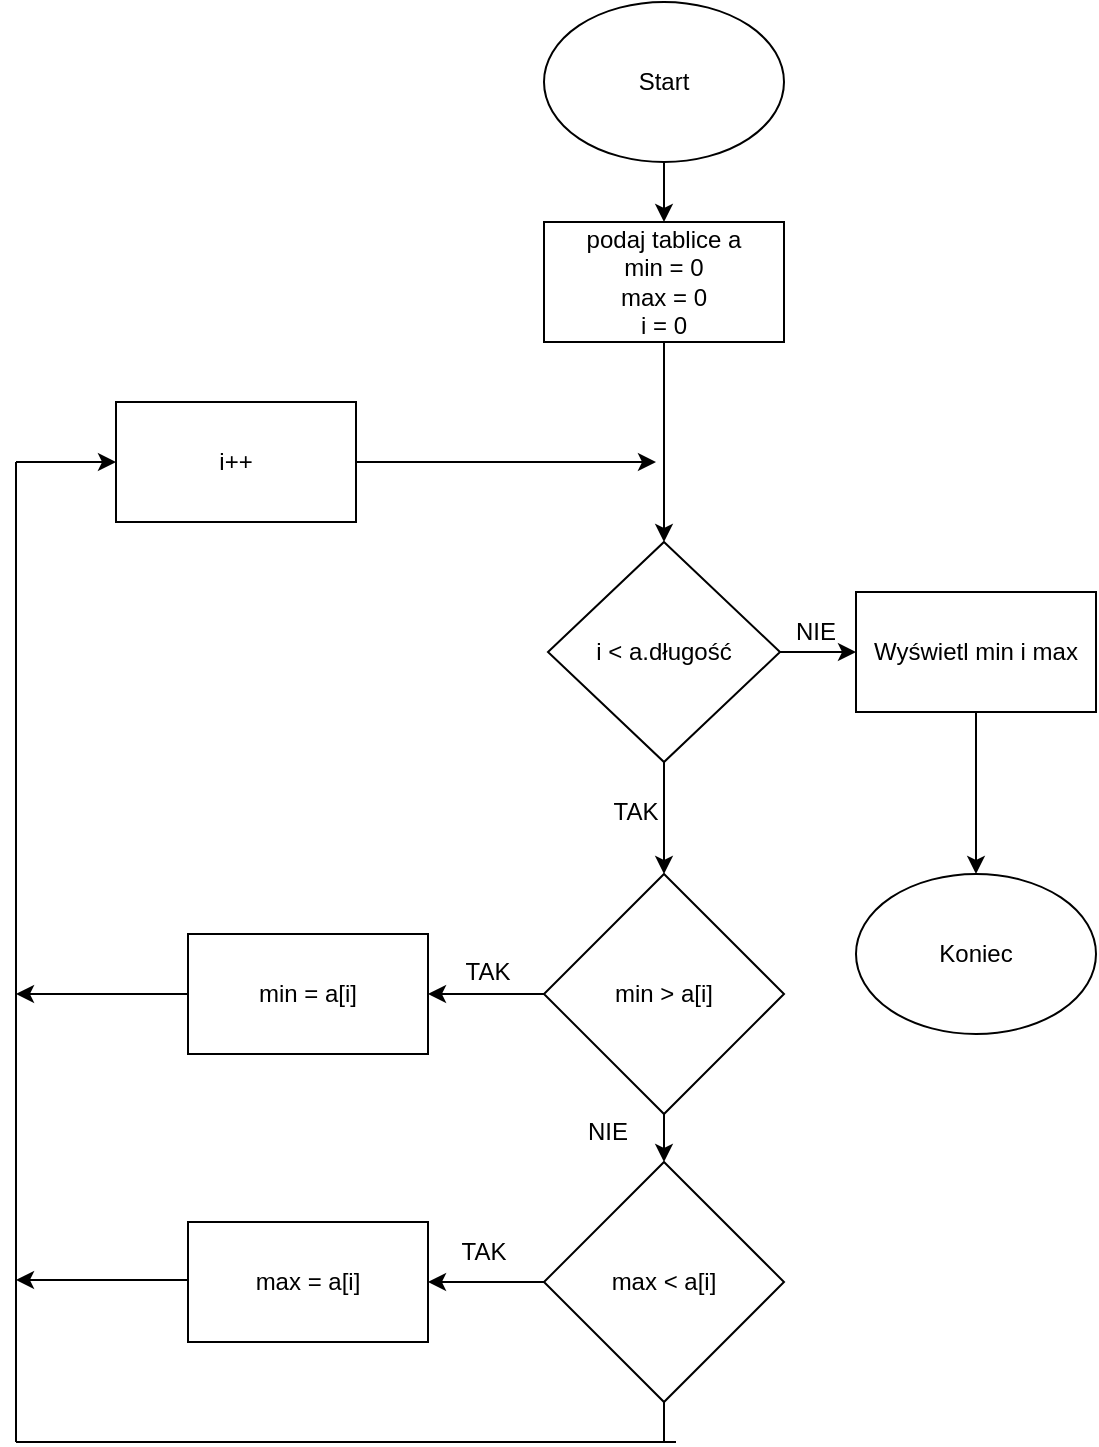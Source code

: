 <mxfile version="20.8.20" type="github">
  <diagram id="C5RBs43oDa-KdzZeNtuy" name="Page-1">
    <mxGraphModel dx="1434" dy="800" grid="1" gridSize="10" guides="1" tooltips="1" connect="1" arrows="1" fold="1" page="1" pageScale="1" pageWidth="827" pageHeight="1169" math="0" shadow="0">
      <root>
        <mxCell id="WIyWlLk6GJQsqaUBKTNV-0" />
        <mxCell id="WIyWlLk6GJQsqaUBKTNV-1" parent="WIyWlLk6GJQsqaUBKTNV-0" />
        <mxCell id="gvW8EVXljuhxFobBcjw6-3" value="" style="edgeStyle=orthogonalEdgeStyle;rounded=0;orthogonalLoop=1;jettySize=auto;html=1;" edge="1" parent="WIyWlLk6GJQsqaUBKTNV-1" source="gvW8EVXljuhxFobBcjw6-0" target="gvW8EVXljuhxFobBcjw6-1">
          <mxGeometry relative="1" as="geometry" />
        </mxCell>
        <mxCell id="gvW8EVXljuhxFobBcjw6-0" value="Start" style="ellipse;whiteSpace=wrap;html=1;" vertex="1" parent="WIyWlLk6GJQsqaUBKTNV-1">
          <mxGeometry x="354" y="30" width="120" height="80" as="geometry" />
        </mxCell>
        <mxCell id="gvW8EVXljuhxFobBcjw6-4" value="" style="edgeStyle=orthogonalEdgeStyle;rounded=0;orthogonalLoop=1;jettySize=auto;html=1;" edge="1" parent="WIyWlLk6GJQsqaUBKTNV-1" source="gvW8EVXljuhxFobBcjw6-1" target="gvW8EVXljuhxFobBcjw6-2">
          <mxGeometry relative="1" as="geometry" />
        </mxCell>
        <mxCell id="gvW8EVXljuhxFobBcjw6-1" value="podaj tablice a&lt;br&gt;min = 0&lt;br&gt;max = 0&lt;br&gt;i = 0" style="rounded=0;whiteSpace=wrap;html=1;" vertex="1" parent="WIyWlLk6GJQsqaUBKTNV-1">
          <mxGeometry x="354" y="140" width="120" height="60" as="geometry" />
        </mxCell>
        <mxCell id="gvW8EVXljuhxFobBcjw6-7" value="" style="edgeStyle=orthogonalEdgeStyle;rounded=0;orthogonalLoop=1;jettySize=auto;html=1;" edge="1" parent="WIyWlLk6GJQsqaUBKTNV-1" source="gvW8EVXljuhxFobBcjw6-2" target="gvW8EVXljuhxFobBcjw6-5">
          <mxGeometry relative="1" as="geometry" />
        </mxCell>
        <mxCell id="gvW8EVXljuhxFobBcjw6-28" value="" style="edgeStyle=orthogonalEdgeStyle;rounded=0;orthogonalLoop=1;jettySize=auto;html=1;" edge="1" parent="WIyWlLk6GJQsqaUBKTNV-1" source="gvW8EVXljuhxFobBcjw6-2" target="gvW8EVXljuhxFobBcjw6-26">
          <mxGeometry relative="1" as="geometry" />
        </mxCell>
        <mxCell id="gvW8EVXljuhxFobBcjw6-2" value="i &amp;lt; a.długość" style="rhombus;whiteSpace=wrap;html=1;" vertex="1" parent="WIyWlLk6GJQsqaUBKTNV-1">
          <mxGeometry x="356" y="300" width="116" height="110" as="geometry" />
        </mxCell>
        <mxCell id="gvW8EVXljuhxFobBcjw6-10" value="" style="edgeStyle=orthogonalEdgeStyle;rounded=0;orthogonalLoop=1;jettySize=auto;html=1;" edge="1" parent="WIyWlLk6GJQsqaUBKTNV-1" source="gvW8EVXljuhxFobBcjw6-5" target="gvW8EVXljuhxFobBcjw6-6">
          <mxGeometry relative="1" as="geometry" />
        </mxCell>
        <mxCell id="gvW8EVXljuhxFobBcjw6-14" value="" style="edgeStyle=orthogonalEdgeStyle;rounded=0;orthogonalLoop=1;jettySize=auto;html=1;" edge="1" parent="WIyWlLk6GJQsqaUBKTNV-1" source="gvW8EVXljuhxFobBcjw6-5" target="gvW8EVXljuhxFobBcjw6-13">
          <mxGeometry relative="1" as="geometry" />
        </mxCell>
        <mxCell id="gvW8EVXljuhxFobBcjw6-5" value="min &amp;gt; a[i]" style="rhombus;whiteSpace=wrap;html=1;" vertex="1" parent="WIyWlLk6GJQsqaUBKTNV-1">
          <mxGeometry x="354" y="466" width="120" height="120" as="geometry" />
        </mxCell>
        <mxCell id="gvW8EVXljuhxFobBcjw6-6" value="min = a[i]" style="rounded=0;whiteSpace=wrap;html=1;" vertex="1" parent="WIyWlLk6GJQsqaUBKTNV-1">
          <mxGeometry x="176" y="496" width="120" height="60" as="geometry" />
        </mxCell>
        <mxCell id="gvW8EVXljuhxFobBcjw6-8" value="TAK" style="text;html=1;strokeColor=none;fillColor=none;align=center;verticalAlign=middle;whiteSpace=wrap;rounded=0;" vertex="1" parent="WIyWlLk6GJQsqaUBKTNV-1">
          <mxGeometry x="370" y="420" width="60" height="30" as="geometry" />
        </mxCell>
        <mxCell id="gvW8EVXljuhxFobBcjw6-9" value="TAK" style="text;html=1;strokeColor=none;fillColor=none;align=center;verticalAlign=middle;whiteSpace=wrap;rounded=0;" vertex="1" parent="WIyWlLk6GJQsqaUBKTNV-1">
          <mxGeometry x="296" y="500" width="60" height="30" as="geometry" />
        </mxCell>
        <mxCell id="gvW8EVXljuhxFobBcjw6-11" value="max = a[i]" style="rounded=0;whiteSpace=wrap;html=1;" vertex="1" parent="WIyWlLk6GJQsqaUBKTNV-1">
          <mxGeometry x="176" y="640" width="120" height="60" as="geometry" />
        </mxCell>
        <mxCell id="gvW8EVXljuhxFobBcjw6-16" value="" style="edgeStyle=orthogonalEdgeStyle;rounded=0;orthogonalLoop=1;jettySize=auto;html=1;" edge="1" parent="WIyWlLk6GJQsqaUBKTNV-1" source="gvW8EVXljuhxFobBcjw6-13" target="gvW8EVXljuhxFobBcjw6-11">
          <mxGeometry relative="1" as="geometry" />
        </mxCell>
        <mxCell id="gvW8EVXljuhxFobBcjw6-13" value="max &amp;lt; a[i]" style="rhombus;whiteSpace=wrap;html=1;" vertex="1" parent="WIyWlLk6GJQsqaUBKTNV-1">
          <mxGeometry x="354" y="610" width="120" height="120" as="geometry" />
        </mxCell>
        <mxCell id="gvW8EVXljuhxFobBcjw6-15" value="NIE" style="text;html=1;strokeColor=none;fillColor=none;align=center;verticalAlign=middle;whiteSpace=wrap;rounded=0;" vertex="1" parent="WIyWlLk6GJQsqaUBKTNV-1">
          <mxGeometry x="356" y="580" width="60" height="30" as="geometry" />
        </mxCell>
        <mxCell id="gvW8EVXljuhxFobBcjw6-17" value="TAK" style="text;html=1;strokeColor=none;fillColor=none;align=center;verticalAlign=middle;whiteSpace=wrap;rounded=0;" vertex="1" parent="WIyWlLk6GJQsqaUBKTNV-1">
          <mxGeometry x="294" y="640" width="60" height="30" as="geometry" />
        </mxCell>
        <mxCell id="gvW8EVXljuhxFobBcjw6-20" value="" style="endArrow=none;html=1;rounded=0;exitX=0.5;exitY=1;exitDx=0;exitDy=0;" edge="1" parent="WIyWlLk6GJQsqaUBKTNV-1" source="gvW8EVXljuhxFobBcjw6-13">
          <mxGeometry width="50" height="50" relative="1" as="geometry">
            <mxPoint x="320" y="510" as="sourcePoint" />
            <mxPoint x="414" y="750" as="targetPoint" />
          </mxGeometry>
        </mxCell>
        <mxCell id="gvW8EVXljuhxFobBcjw6-21" value="" style="endArrow=none;html=1;rounded=0;" edge="1" parent="WIyWlLk6GJQsqaUBKTNV-1">
          <mxGeometry width="50" height="50" relative="1" as="geometry">
            <mxPoint x="420" y="750" as="sourcePoint" />
            <mxPoint x="90" y="750" as="targetPoint" />
          </mxGeometry>
        </mxCell>
        <mxCell id="gvW8EVXljuhxFobBcjw6-22" value="" style="endArrow=none;html=1;rounded=0;" edge="1" parent="WIyWlLk6GJQsqaUBKTNV-1">
          <mxGeometry width="50" height="50" relative="1" as="geometry">
            <mxPoint x="90" y="750" as="sourcePoint" />
            <mxPoint x="90" y="260" as="targetPoint" />
          </mxGeometry>
        </mxCell>
        <mxCell id="gvW8EVXljuhxFobBcjw6-23" value="i++" style="rounded=0;whiteSpace=wrap;html=1;" vertex="1" parent="WIyWlLk6GJQsqaUBKTNV-1">
          <mxGeometry x="140" y="230" width="120" height="60" as="geometry" />
        </mxCell>
        <mxCell id="gvW8EVXljuhxFobBcjw6-24" value="" style="endArrow=classic;html=1;rounded=0;entryX=0;entryY=0.5;entryDx=0;entryDy=0;" edge="1" parent="WIyWlLk6GJQsqaUBKTNV-1" target="gvW8EVXljuhxFobBcjw6-23">
          <mxGeometry width="50" height="50" relative="1" as="geometry">
            <mxPoint x="90" y="260" as="sourcePoint" />
            <mxPoint x="370" y="460" as="targetPoint" />
          </mxGeometry>
        </mxCell>
        <mxCell id="gvW8EVXljuhxFobBcjw6-25" value="" style="endArrow=classic;html=1;rounded=0;exitX=1;exitY=0.5;exitDx=0;exitDy=0;" edge="1" parent="WIyWlLk6GJQsqaUBKTNV-1" source="gvW8EVXljuhxFobBcjw6-23">
          <mxGeometry width="50" height="50" relative="1" as="geometry">
            <mxPoint x="320" y="510" as="sourcePoint" />
            <mxPoint x="410" y="260" as="targetPoint" />
          </mxGeometry>
        </mxCell>
        <mxCell id="gvW8EVXljuhxFobBcjw6-30" value="" style="edgeStyle=orthogonalEdgeStyle;rounded=0;orthogonalLoop=1;jettySize=auto;html=1;" edge="1" parent="WIyWlLk6GJQsqaUBKTNV-1" source="gvW8EVXljuhxFobBcjw6-26" target="gvW8EVXljuhxFobBcjw6-29">
          <mxGeometry relative="1" as="geometry" />
        </mxCell>
        <mxCell id="gvW8EVXljuhxFobBcjw6-26" value="Wyświetl min i max" style="whiteSpace=wrap;html=1;" vertex="1" parent="WIyWlLk6GJQsqaUBKTNV-1">
          <mxGeometry x="510" y="325" width="120" height="60" as="geometry" />
        </mxCell>
        <mxCell id="gvW8EVXljuhxFobBcjw6-29" value="Koniec" style="ellipse;whiteSpace=wrap;html=1;" vertex="1" parent="WIyWlLk6GJQsqaUBKTNV-1">
          <mxGeometry x="510" y="466" width="120" height="80" as="geometry" />
        </mxCell>
        <mxCell id="gvW8EVXljuhxFobBcjw6-31" value="" style="endArrow=classic;html=1;rounded=0;exitX=0;exitY=0.5;exitDx=0;exitDy=0;" edge="1" parent="WIyWlLk6GJQsqaUBKTNV-1" source="gvW8EVXljuhxFobBcjw6-6">
          <mxGeometry width="50" height="50" relative="1" as="geometry">
            <mxPoint x="320" y="510" as="sourcePoint" />
            <mxPoint x="90" y="526" as="targetPoint" />
          </mxGeometry>
        </mxCell>
        <mxCell id="gvW8EVXljuhxFobBcjw6-32" value="" style="endArrow=classic;html=1;rounded=0;exitX=0;exitY=0.5;exitDx=0;exitDy=0;" edge="1" parent="WIyWlLk6GJQsqaUBKTNV-1">
          <mxGeometry width="50" height="50" relative="1" as="geometry">
            <mxPoint x="176" y="669" as="sourcePoint" />
            <mxPoint x="90" y="669" as="targetPoint" />
          </mxGeometry>
        </mxCell>
        <mxCell id="gvW8EVXljuhxFobBcjw6-33" value="NIE" style="text;html=1;strokeColor=none;fillColor=none;align=center;verticalAlign=middle;whiteSpace=wrap;rounded=0;" vertex="1" parent="WIyWlLk6GJQsqaUBKTNV-1">
          <mxGeometry x="460" y="330" width="60" height="30" as="geometry" />
        </mxCell>
      </root>
    </mxGraphModel>
  </diagram>
</mxfile>
